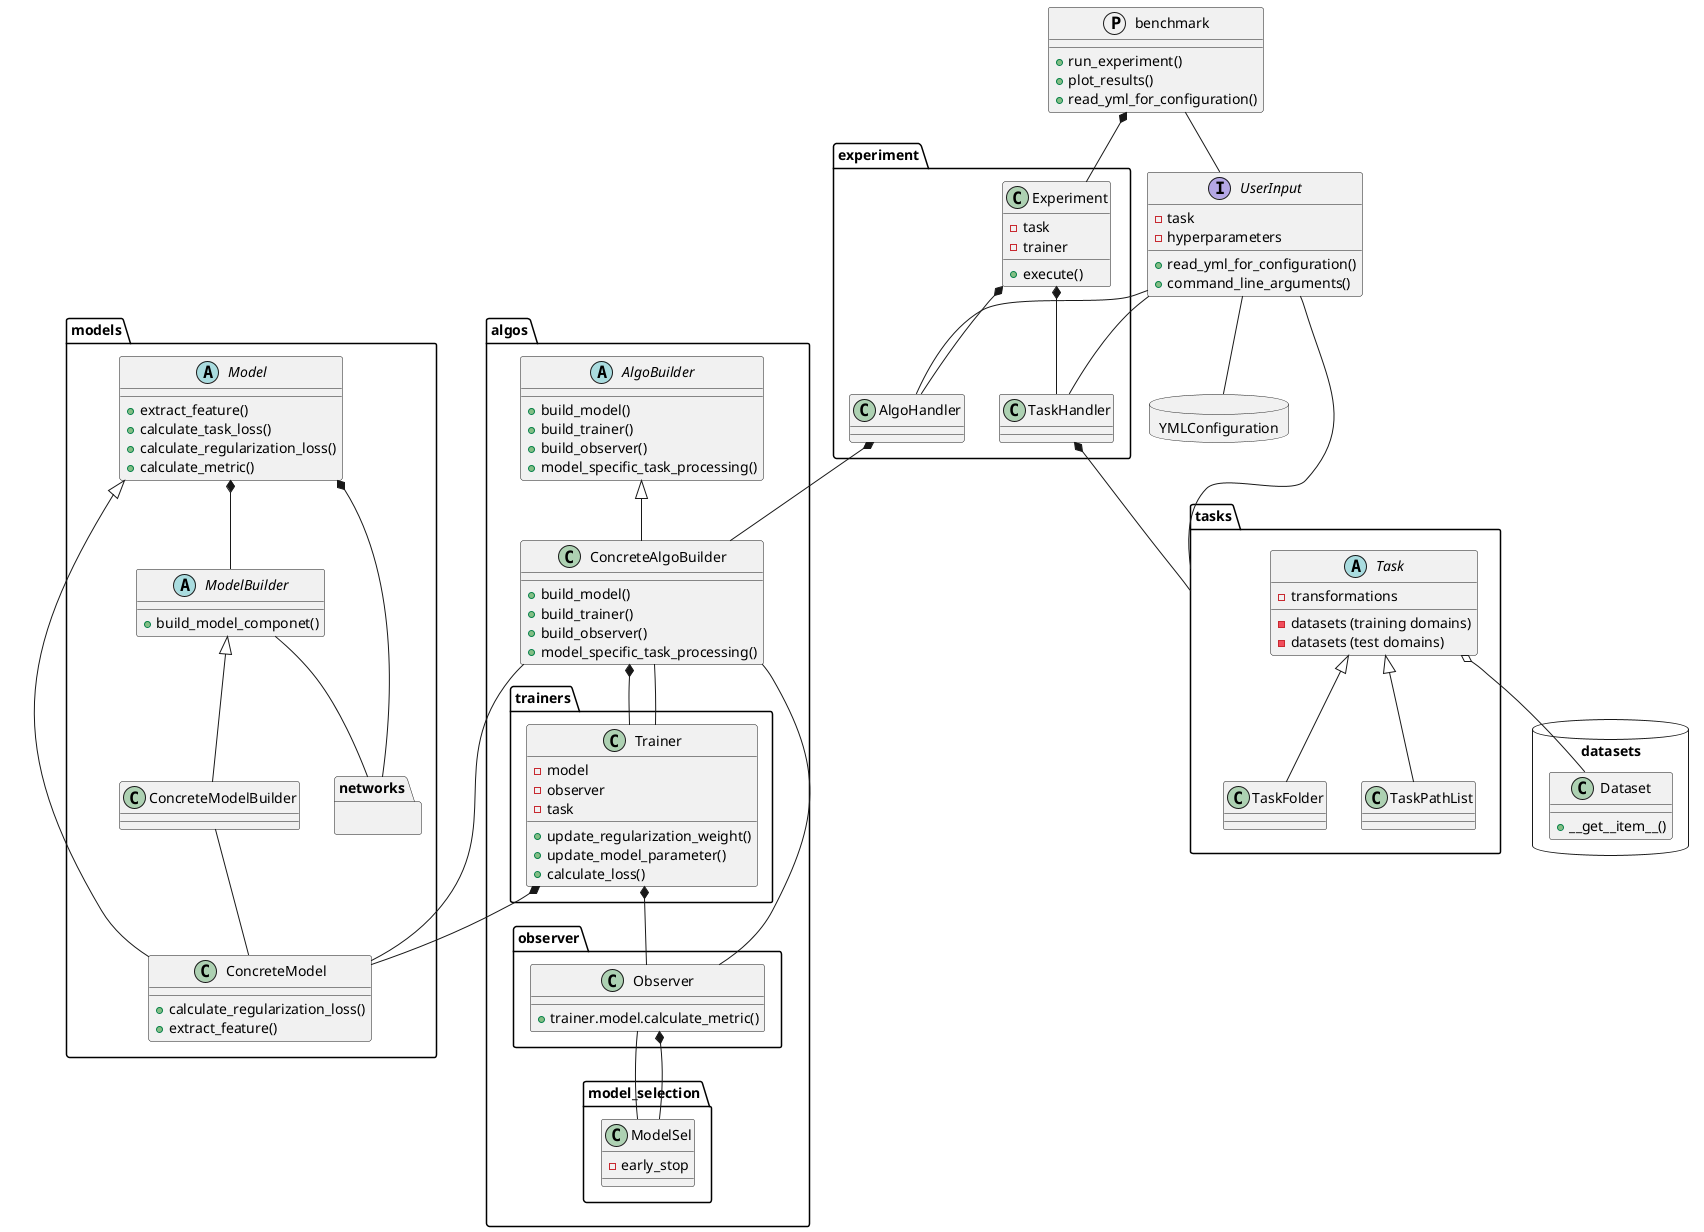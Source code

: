@startuml
' 
' *--  composition
' <|-- extension
' o-- aggregation
' --  association (1 to n or 1 to 1 or n to 1)
' ..>
'Dependency is a weaker form of bond which indicates that one class depends on 
'another because it uses it at some point in time. One class depends on 
'another if the independent class is a parameter variable or local variable of 
'a method of the dependent class. This is different from an association, where 
'an attribute of the dependent class is an instance of the independent class. 
'Sometimes the relationship between two classes is very weak. They are not 
'implemented with member variables at all. Rather they might be implemented as 
'member function arguments.
package tasks {
  abstract class Task {
    - transformations
    - datasets (training domains)
    - datasets (test domains)
  }
  Task <|-- TaskFolder
  Task <|-- TaskPathList
}

package algos {
  abstract class AlgoBuilder {
  + build_model()
  + build_trainer()
  + build_observer()
  + model_specific_task_processing()
  }
  class ConcreteAlgoBuilder {
  + build_model()
  + build_trainer()
  + build_observer()
  + model_specific_task_processing()
  }
  package trainers {
    class Trainer {
    + update_regularization_weight()
    + update_model_parameter()
    + calculate_loss()
    - model
    - observer
    - task
    }
  }
  package observer {
    class Observer {
    + trainer.model.calculate_metric() 
    }
  }
  package model_selection {
    class ModelSel {
    - early_stop
    }
  }
} 

package datasets <<DataBase>>{
  class Dataset {
    +__get__item__()
  }
}

package YMLConfiguration <<DataBase>>{
}

package models{
  abstract class Model {
  + extract_feature()
  + calculate_task_loss()
  + calculate_regularization_loss()
  + calculate_metric()
  }
  abstract class ModelBuilder {
  +build_model_componet()
  }
  class ConcreteModel {
  + calculate_regularization_loss()
  + extract_feature()
  }
  class ConcreteModelBuilder {}
  package networks {}
}


  package experiment {
    class Experiment {
  - task
  - trainer
  + execute()
    }
    class TaskHandler{}
    class AlgoHandler{}
  }


interface UserInput{
- task
- hyperparameters
+ read_yml_for_configuration()
+ command_line_arguments()
}

protocol benchmark{
 + run_experiment()
 + plot_results()
 + read_yml_for_configuration()
}



UserInput -- YMLConfiguration
UserInput -- tasks
UserInput -- TaskHandler
ModelBuilder <|-- ConcreteModelBuilder
UserInput -- AlgoHandler
Experiment --* benchmark
Trainer *-- Observer
Trainer *-- ConcreteModel
Task o-- Dataset
Model <|-- ConcreteModel
AlgoBuilder <|-- ConcreteAlgoBuilder
Model *-- ModelBuilder
Model *-- networks
AlgoHandler *-- ConcreteAlgoBuilder
Experiment *-- TaskHandler
Experiment *-- AlgoHandler
TaskHandler *-- tasks
ModelBuilder -- networks

ConcreteAlgoBuilder *-- Trainer
ConcreteAlgoBuilder -- ConcreteModel
ConcreteAlgoBuilder -- Observer
ConcreteAlgoBuilder -- Trainer
Observer *-- ModelSel

ModelSel -- Observer
ConcreteModelBuilder -- ConcreteModel
benchmark -- UserInput
@enduml
